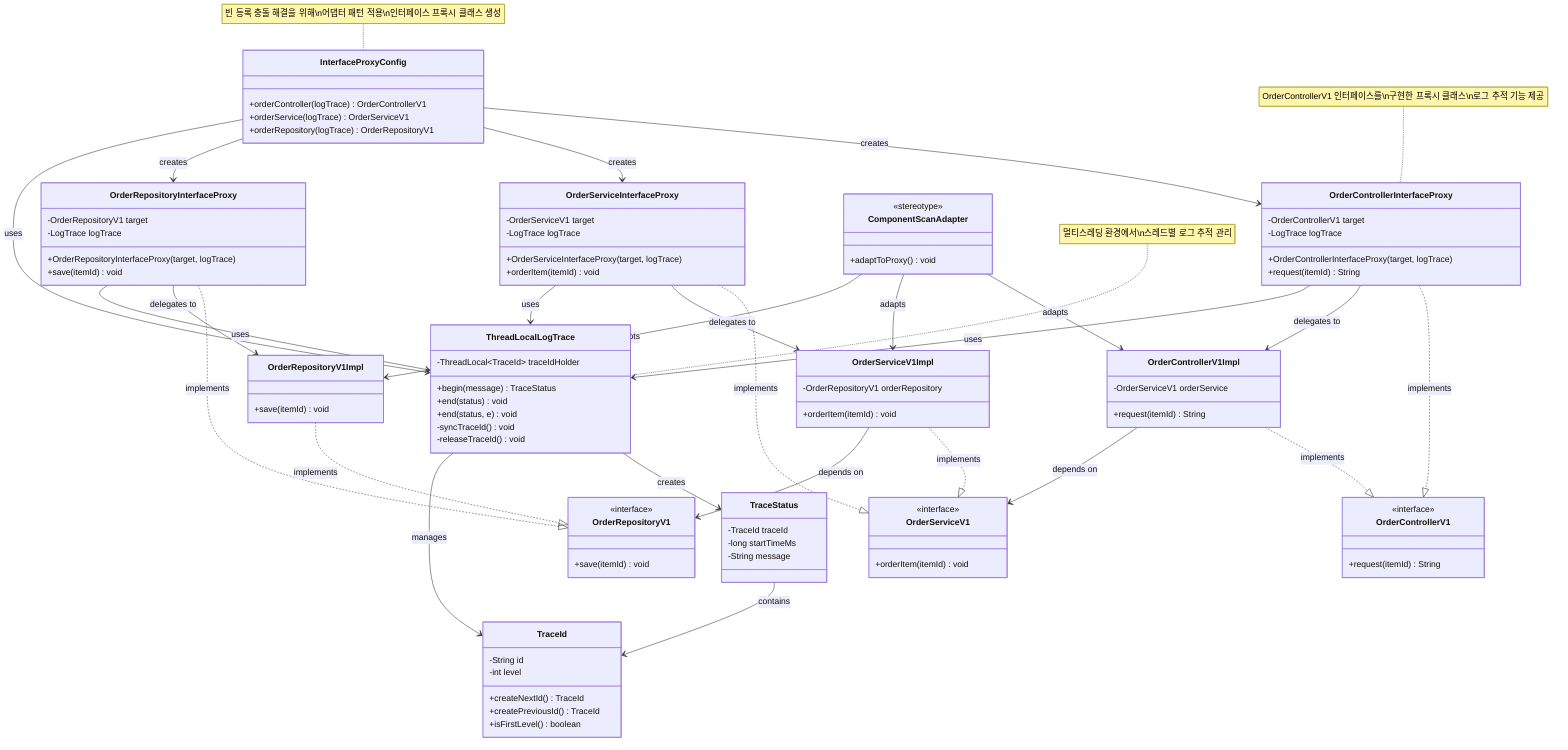 classDiagram
    class InterfaceProxyConfig {
        +orderController(logTrace) OrderControllerV1
        +orderService(logTrace) OrderServiceV1
        +orderRepository(logTrace) OrderRepositoryV1
    }

    class ThreadLocalLogTrace {
        -ThreadLocal~TraceId~ traceIdHolder
        +begin(message) TraceStatus
        +end(status) void
        +end(status, e) void
        -syncTraceId() void
        -releaseTraceId() void
    }

    class TraceStatus {
        -TraceId traceId
        -long startTimeMs
        -String message
    }

    class TraceId {
        -String id
        -int level
        +createNextId() TraceId
        +createPreviousId() TraceId
        +isFirstLevel() boolean
    }

    %% 인터페이스 정의
    class OrderControllerV1 {
        <<interface>>
        +request(itemId) String
    }

    class OrderServiceV1 {
        <<interface>>
        +orderItem(itemId) void
    }

    class OrderRepositoryV1 {
        <<interface>>
        +save(itemId) void
    }

    %% 실제 구현체
    class OrderControllerV1Impl {
        -OrderServiceV1 orderService
        +request(itemId) String
    }

    class OrderServiceV1Impl {
        -OrderRepositoryV1 orderRepository
        +orderItem(itemId) void
    }

    class OrderRepositoryV1Impl {
        +save(itemId) void
    }

    %% 프록시 구현체 (실제 존재하는 클래스들)
    class OrderControllerInterfaceProxy {
        -OrderControllerV1 target
        -LogTrace logTrace
        +OrderControllerInterfaceProxy(target, logTrace)
        +request(itemId) String
    }

    class OrderServiceInterfaceProxy {
        -OrderServiceV1 target
        -LogTrace logTrace
        +OrderServiceInterfaceProxy(target, logTrace)
        +orderItem(itemId) void
    }

    class OrderRepositoryInterfaceProxy {
        -OrderRepositoryV1 target
        -LogTrace logTrace
        +OrderRepositoryInterfaceProxy(target, logTrace)
        +save(itemId) void
    }

    %% 어댑터 패턴 적용
    class ComponentScanAdapter {
        <<stereotype>>
        +adaptToProxy() void
    }

    %% 인터페이스 구현 관계
    OrderControllerV1Impl ..|> OrderControllerV1 : implements
    OrderServiceV1Impl ..|> OrderServiceV1 : implements
    OrderRepositoryV1Impl ..|> OrderRepositoryV1 : implements

    OrderControllerInterfaceProxy ..|> OrderControllerV1 : implements
    OrderServiceInterfaceProxy ..|> OrderServiceV1 : implements
    OrderRepositoryInterfaceProxy ..|> OrderRepositoryV1 : implements

    %% 관계 설정
    InterfaceProxyConfig --> OrderControllerInterfaceProxy : creates
    InterfaceProxyConfig --> OrderServiceInterfaceProxy : creates
    InterfaceProxyConfig --> OrderRepositoryInterfaceProxy : creates
    InterfaceProxyConfig --> ThreadLocalLogTrace : uses
    
    OrderControllerInterfaceProxy --> OrderControllerV1Impl : delegates to
    OrderControllerInterfaceProxy --> ThreadLocalLogTrace : uses
    
    OrderServiceInterfaceProxy --> OrderServiceV1Impl : delegates to
    OrderServiceInterfaceProxy --> ThreadLocalLogTrace : uses
    
    OrderRepositoryInterfaceProxy --> OrderRepositoryV1Impl : delegates to
    OrderRepositoryInterfaceProxy --> ThreadLocalLogTrace : uses
    
    ThreadLocalLogTrace --> TraceStatus : creates
    ThreadLocalLogTrace --> TraceId : manages
    TraceStatus --> TraceId : contains

    %% 어댑터 패턴
    ComponentScanAdapter --> OrderControllerV1Impl : adapts
    ComponentScanAdapter --> OrderServiceV1Impl : adapts
    ComponentScanAdapter --> OrderRepositoryV1Impl : adapts

    %% 의존성 주입
    OrderControllerV1Impl --> OrderServiceV1 : depends on
    OrderServiceV1Impl --> OrderRepositoryV1 : depends on

    note for InterfaceProxyConfig "빈 등록 충돌 해결을 위해\n어댑터 패턴 적용\n인터페이스 프록시 클래스 생성"
    note for OrderControllerInterfaceProxy "OrderControllerV1 인터페이스를\n구현한 프록시 클래스\n로그 추적 기능 제공"
    note for ThreadLocalLogTrace "멀티스레딩 환경에서\n스레드별 로그 추적 관리"